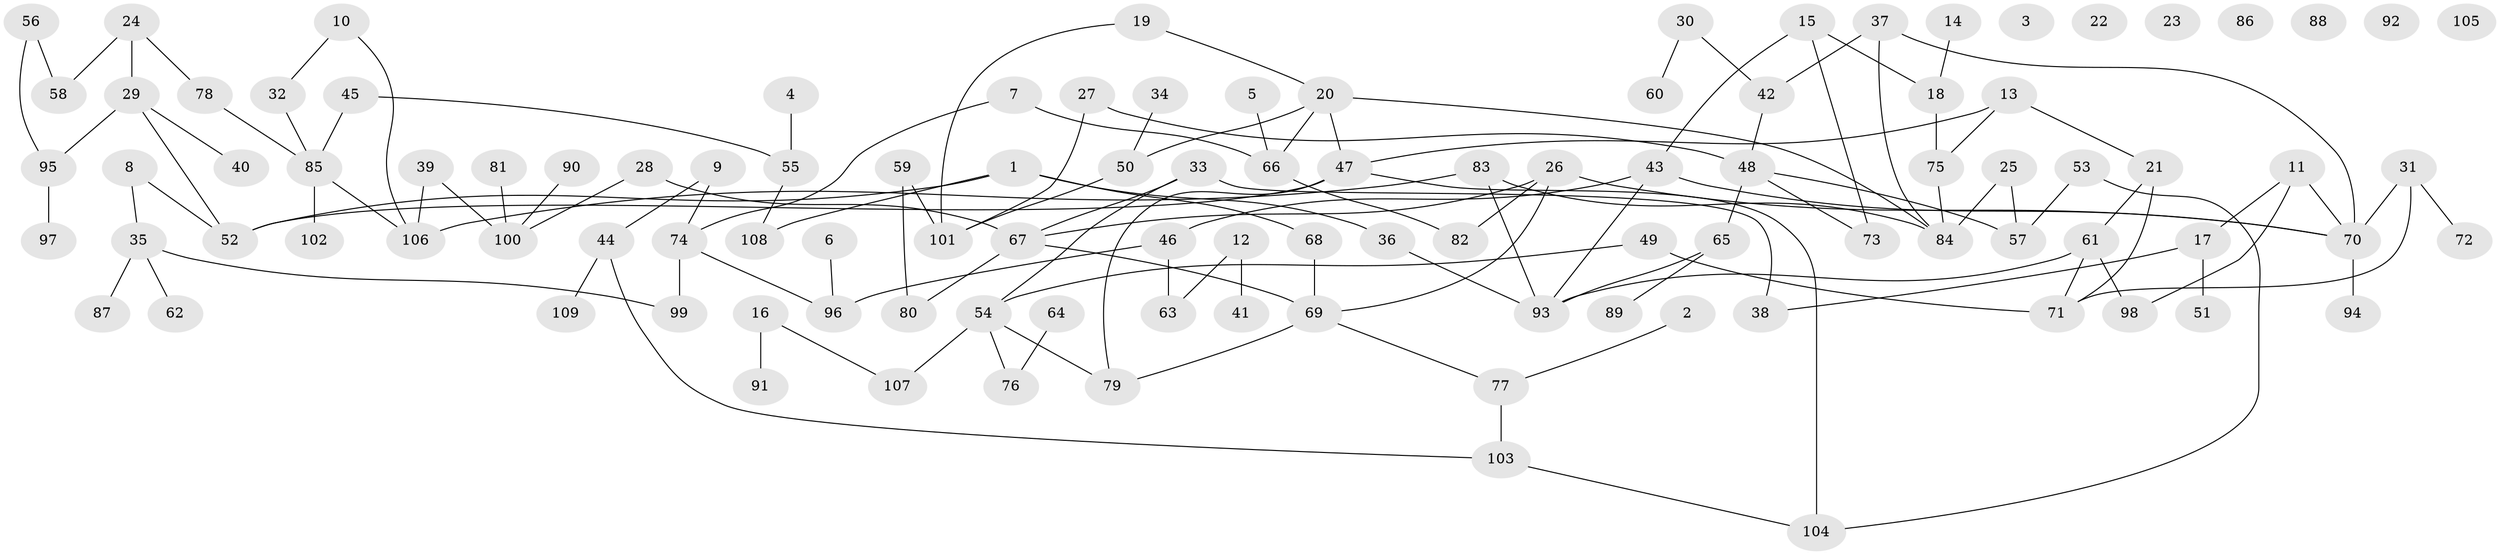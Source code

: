 // coarse degree distribution, {4: 0.13157894736842105, 1: 0.23684210526315788, 0: 0.09210526315789473, 2: 0.25, 3: 0.11842105263157894, 7: 0.02631578947368421, 5: 0.09210526315789473, 6: 0.039473684210526314, 8: 0.013157894736842105}
// Generated by graph-tools (version 1.1) at 2025/23/03/03/25 07:23:28]
// undirected, 109 vertices, 132 edges
graph export_dot {
graph [start="1"]
  node [color=gray90,style=filled];
  1;
  2;
  3;
  4;
  5;
  6;
  7;
  8;
  9;
  10;
  11;
  12;
  13;
  14;
  15;
  16;
  17;
  18;
  19;
  20;
  21;
  22;
  23;
  24;
  25;
  26;
  27;
  28;
  29;
  30;
  31;
  32;
  33;
  34;
  35;
  36;
  37;
  38;
  39;
  40;
  41;
  42;
  43;
  44;
  45;
  46;
  47;
  48;
  49;
  50;
  51;
  52;
  53;
  54;
  55;
  56;
  57;
  58;
  59;
  60;
  61;
  62;
  63;
  64;
  65;
  66;
  67;
  68;
  69;
  70;
  71;
  72;
  73;
  74;
  75;
  76;
  77;
  78;
  79;
  80;
  81;
  82;
  83;
  84;
  85;
  86;
  87;
  88;
  89;
  90;
  91;
  92;
  93;
  94;
  95;
  96;
  97;
  98;
  99;
  100;
  101;
  102;
  103;
  104;
  105;
  106;
  107;
  108;
  109;
  1 -- 36;
  1 -- 52;
  1 -- 68;
  1 -- 108;
  2 -- 77;
  4 -- 55;
  5 -- 66;
  6 -- 96;
  7 -- 66;
  7 -- 74;
  8 -- 35;
  8 -- 52;
  9 -- 44;
  9 -- 74;
  10 -- 32;
  10 -- 106;
  11 -- 17;
  11 -- 70;
  11 -- 98;
  12 -- 41;
  12 -- 63;
  13 -- 21;
  13 -- 47;
  13 -- 75;
  14 -- 18;
  15 -- 18;
  15 -- 43;
  15 -- 73;
  16 -- 91;
  16 -- 107;
  17 -- 38;
  17 -- 51;
  18 -- 75;
  19 -- 20;
  19 -- 101;
  20 -- 47;
  20 -- 50;
  20 -- 66;
  20 -- 84;
  21 -- 61;
  21 -- 71;
  24 -- 29;
  24 -- 58;
  24 -- 78;
  25 -- 57;
  25 -- 84;
  26 -- 67;
  26 -- 69;
  26 -- 70;
  26 -- 82;
  27 -- 48;
  27 -- 101;
  28 -- 67;
  28 -- 100;
  29 -- 40;
  29 -- 52;
  29 -- 95;
  30 -- 42;
  30 -- 60;
  31 -- 70;
  31 -- 71;
  31 -- 72;
  32 -- 85;
  33 -- 38;
  33 -- 54;
  33 -- 67;
  34 -- 50;
  35 -- 62;
  35 -- 87;
  35 -- 99;
  36 -- 93;
  37 -- 42;
  37 -- 70;
  37 -- 84;
  39 -- 100;
  39 -- 106;
  42 -- 48;
  43 -- 46;
  43 -- 70;
  43 -- 93;
  44 -- 103;
  44 -- 109;
  45 -- 55;
  45 -- 85;
  46 -- 63;
  46 -- 96;
  47 -- 52;
  47 -- 79;
  47 -- 104;
  48 -- 57;
  48 -- 65;
  48 -- 73;
  49 -- 54;
  49 -- 71;
  50 -- 101;
  53 -- 57;
  53 -- 104;
  54 -- 76;
  54 -- 79;
  54 -- 107;
  55 -- 108;
  56 -- 58;
  56 -- 95;
  59 -- 80;
  59 -- 101;
  61 -- 71;
  61 -- 93;
  61 -- 98;
  64 -- 76;
  65 -- 89;
  65 -- 93;
  66 -- 82;
  67 -- 69;
  67 -- 80;
  68 -- 69;
  69 -- 77;
  69 -- 79;
  70 -- 94;
  74 -- 96;
  74 -- 99;
  75 -- 84;
  77 -- 103;
  78 -- 85;
  81 -- 100;
  83 -- 84;
  83 -- 93;
  83 -- 106;
  85 -- 102;
  85 -- 106;
  90 -- 100;
  95 -- 97;
  103 -- 104;
}
